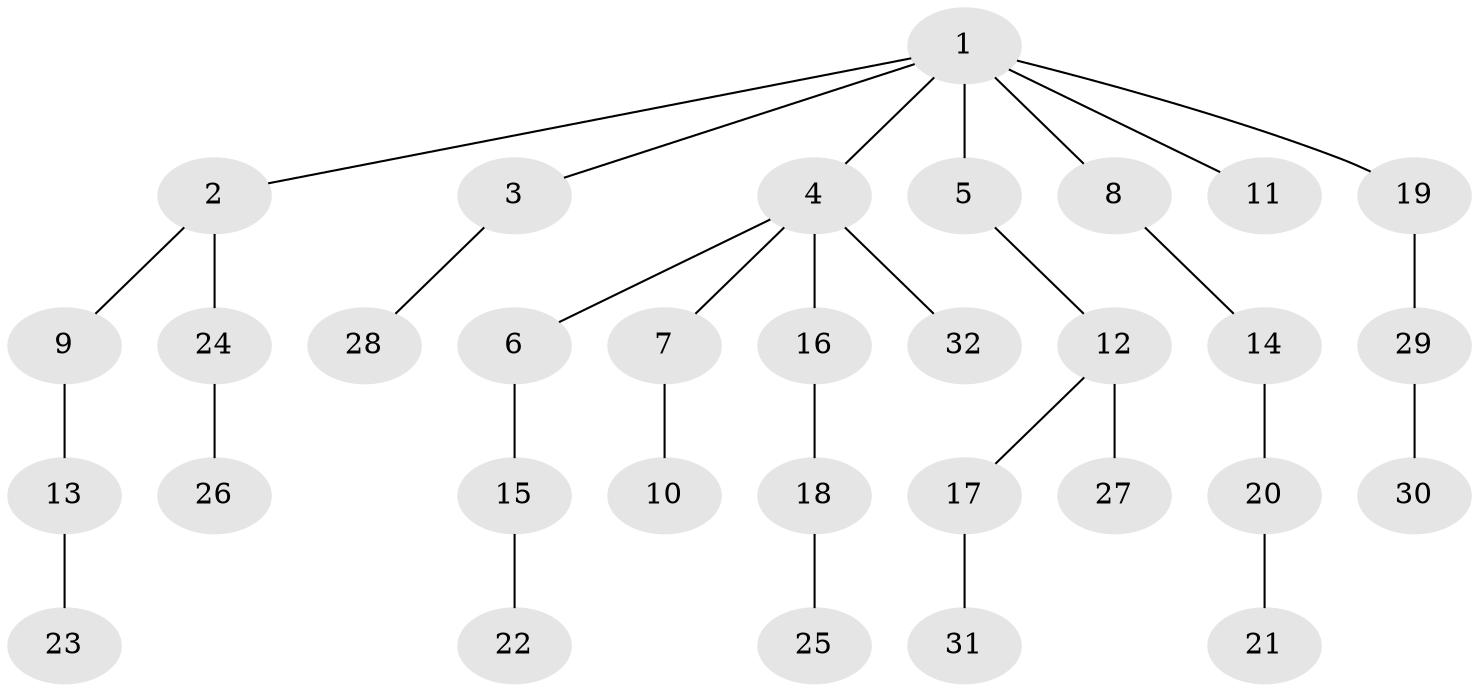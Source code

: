 // original degree distribution, {9: 0.012658227848101266, 5: 0.02531645569620253, 3: 0.17721518987341772, 4: 0.0379746835443038, 7: 0.012658227848101266, 2: 0.22784810126582278, 1: 0.5063291139240507}
// Generated by graph-tools (version 1.1) at 2025/51/03/04/25 22:51:47]
// undirected, 32 vertices, 31 edges
graph export_dot {
  node [color=gray90,style=filled];
  1;
  2;
  3;
  4;
  5;
  6;
  7;
  8;
  9;
  10;
  11;
  12;
  13;
  14;
  15;
  16;
  17;
  18;
  19;
  20;
  21;
  22;
  23;
  24;
  25;
  26;
  27;
  28;
  29;
  30;
  31;
  32;
  1 -- 2 [weight=1.0];
  1 -- 3 [weight=1.0];
  1 -- 4 [weight=1.0];
  1 -- 5 [weight=1.0];
  1 -- 8 [weight=1.0];
  1 -- 11 [weight=1.0];
  1 -- 19 [weight=1.0];
  2 -- 9 [weight=1.0];
  2 -- 24 [weight=1.0];
  3 -- 28 [weight=1.0];
  4 -- 6 [weight=1.0];
  4 -- 7 [weight=1.0];
  4 -- 16 [weight=1.0];
  4 -- 32 [weight=1.0];
  5 -- 12 [weight=1.0];
  6 -- 15 [weight=1.0];
  7 -- 10 [weight=1.0];
  8 -- 14 [weight=1.0];
  9 -- 13 [weight=1.0];
  12 -- 17 [weight=1.0];
  12 -- 27 [weight=1.0];
  13 -- 23 [weight=1.0];
  14 -- 20 [weight=1.0];
  15 -- 22 [weight=2.0];
  16 -- 18 [weight=1.0];
  17 -- 31 [weight=2.0];
  18 -- 25 [weight=1.0];
  19 -- 29 [weight=1.0];
  20 -- 21 [weight=1.0];
  24 -- 26 [weight=1.0];
  29 -- 30 [weight=1.0];
}
